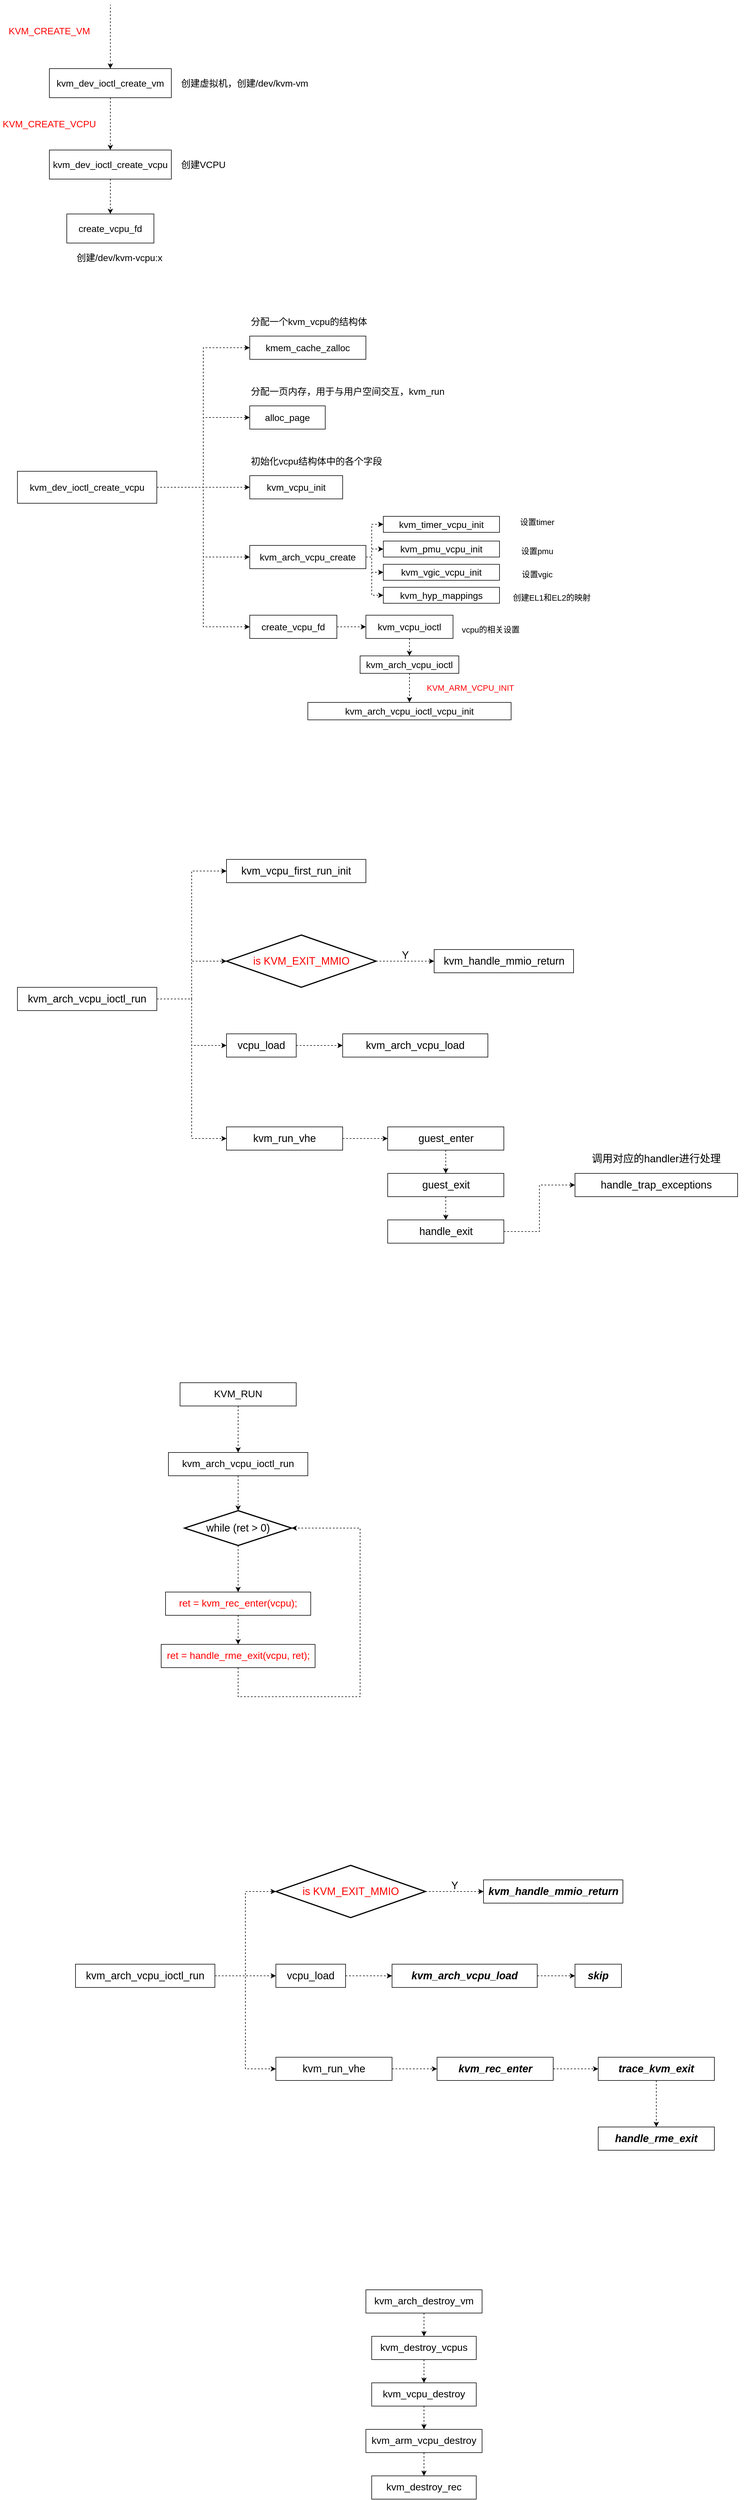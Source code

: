 <mxfile version="20.8.20" type="github">
  <diagram name="第 1 页" id="fEZX0kXtipA56TciqK5S">
    <mxGraphModel dx="1434" dy="764" grid="1" gridSize="10" guides="1" tooltips="1" connect="1" arrows="1" fold="1" page="1" pageScale="1" pageWidth="3300" pageHeight="4681" math="0" shadow="0">
      <root>
        <mxCell id="0" />
        <mxCell id="1" parent="0" />
        <mxCell id="gz_ho0c8wg7XdhOyV5uj-7" style="edgeStyle=orthogonalEdgeStyle;rounded=0;orthogonalLoop=1;jettySize=auto;html=1;exitX=0.5;exitY=1;exitDx=0;exitDy=0;entryX=0.5;entryY=0;entryDx=0;entryDy=0;dashed=1;fontSize=16;fontColor=#FF0000;" parent="1" source="gz_ho0c8wg7XdhOyV5uj-1" target="gz_ho0c8wg7XdhOyV5uj-4" edge="1">
          <mxGeometry relative="1" as="geometry" />
        </mxCell>
        <mxCell id="gz_ho0c8wg7XdhOyV5uj-8" style="edgeStyle=orthogonalEdgeStyle;rounded=0;orthogonalLoop=1;jettySize=auto;html=1;exitX=0.5;exitY=0;exitDx=0;exitDy=0;dashed=1;fontSize=16;fontColor=#FF0000;startArrow=classic;startFill=1;endArrow=none;endFill=0;" parent="1" source="gz_ho0c8wg7XdhOyV5uj-1" edge="1">
          <mxGeometry relative="1" as="geometry">
            <mxPoint x="440" y="150" as="targetPoint" />
          </mxGeometry>
        </mxCell>
        <mxCell id="gz_ho0c8wg7XdhOyV5uj-1" value="kvm_dev_ioctl_create_vm" style="rounded=0;whiteSpace=wrap;html=1;fontSize=16;" parent="1" vertex="1">
          <mxGeometry x="335" y="260" width="210" height="50" as="geometry" />
        </mxCell>
        <mxCell id="gz_ho0c8wg7XdhOyV5uj-3" value="KVM_CREATE_VM" style="text;html=1;strokeColor=none;fillColor=none;align=center;verticalAlign=middle;whiteSpace=wrap;rounded=0;fontSize=16;fontColor=#FF0000;" parent="1" vertex="1">
          <mxGeometry x="250" y="180" width="170" height="30" as="geometry" />
        </mxCell>
        <mxCell id="gz_ho0c8wg7XdhOyV5uj-6" style="edgeStyle=orthogonalEdgeStyle;rounded=0;orthogonalLoop=1;jettySize=auto;html=1;exitX=0.5;exitY=1;exitDx=0;exitDy=0;entryX=0.5;entryY=0;entryDx=0;entryDy=0;fontSize=16;fontColor=#FF0000;dashed=1;" parent="1" source="gz_ho0c8wg7XdhOyV5uj-4" target="gz_ho0c8wg7XdhOyV5uj-5" edge="1">
          <mxGeometry relative="1" as="geometry" />
        </mxCell>
        <mxCell id="gz_ho0c8wg7XdhOyV5uj-4" value="kvm_dev_ioctl_create_vcpu" style="rounded=0;whiteSpace=wrap;html=1;fontSize=16;" parent="1" vertex="1">
          <mxGeometry x="335" y="400" width="210" height="50" as="geometry" />
        </mxCell>
        <mxCell id="gz_ho0c8wg7XdhOyV5uj-5" value="create_vcpu_fd" style="rounded=0;whiteSpace=wrap;html=1;fontSize=16;" parent="1" vertex="1">
          <mxGeometry x="365" y="510" width="150" height="50" as="geometry" />
        </mxCell>
        <mxCell id="gz_ho0c8wg7XdhOyV5uj-10" value="KVM_CREATE_VCPU" style="text;html=1;strokeColor=none;fillColor=none;align=center;verticalAlign=middle;whiteSpace=wrap;rounded=0;fontSize=16;fontColor=#FF0000;" parent="1" vertex="1">
          <mxGeometry x="250" y="340" width="170" height="30" as="geometry" />
        </mxCell>
        <mxCell id="gz_ho0c8wg7XdhOyV5uj-11" value="创建虚拟机，创建/dev/kvm-vm" style="text;html=1;strokeColor=none;fillColor=none;align=left;verticalAlign=middle;whiteSpace=wrap;rounded=0;fontSize=16;fontColor=#000000;" parent="1" vertex="1">
          <mxGeometry x="560" y="270" width="280" height="30" as="geometry" />
        </mxCell>
        <mxCell id="gz_ho0c8wg7XdhOyV5uj-12" value="创建VCPU" style="text;html=1;strokeColor=none;fillColor=none;align=left;verticalAlign=middle;whiteSpace=wrap;rounded=0;fontSize=16;fontColor=#000000;" parent="1" vertex="1">
          <mxGeometry x="560" y="410" width="120" height="30" as="geometry" />
        </mxCell>
        <mxCell id="gz_ho0c8wg7XdhOyV5uj-13" value="创建/dev/kvm-vcpu:x" style="text;html=1;strokeColor=none;fillColor=none;align=left;verticalAlign=middle;whiteSpace=wrap;rounded=0;fontSize=16;fontColor=#000000;" parent="1" vertex="1">
          <mxGeometry x="380" y="570" width="160" height="30" as="geometry" />
        </mxCell>
        <mxCell id="gz_ho0c8wg7XdhOyV5uj-17" style="edgeStyle=orthogonalEdgeStyle;rounded=0;orthogonalLoop=1;jettySize=auto;html=1;exitX=1;exitY=0.5;exitDx=0;exitDy=0;entryX=0;entryY=0.5;entryDx=0;entryDy=0;dashed=1;fontSize=16;fontColor=#000000;startArrow=none;startFill=0;endArrow=classic;endFill=1;" parent="1" source="gz_ho0c8wg7XdhOyV5uj-14" target="gz_ho0c8wg7XdhOyV5uj-16" edge="1">
          <mxGeometry relative="1" as="geometry">
            <Array as="points">
              <mxPoint x="600" y="980" />
              <mxPoint x="600" y="740" />
            </Array>
          </mxGeometry>
        </mxCell>
        <mxCell id="gz_ho0c8wg7XdhOyV5uj-22" style="edgeStyle=orthogonalEdgeStyle;rounded=0;orthogonalLoop=1;jettySize=auto;html=1;exitX=1;exitY=0.5;exitDx=0;exitDy=0;entryX=0;entryY=0.5;entryDx=0;entryDy=0;dashed=1;fontSize=16;fontColor=#000000;startArrow=none;startFill=0;endArrow=classic;endFill=1;" parent="1" source="gz_ho0c8wg7XdhOyV5uj-14" target="gz_ho0c8wg7XdhOyV5uj-18" edge="1">
          <mxGeometry relative="1" as="geometry">
            <Array as="points">
              <mxPoint x="600" y="980" />
              <mxPoint x="600" y="860" />
            </Array>
          </mxGeometry>
        </mxCell>
        <mxCell id="gz_ho0c8wg7XdhOyV5uj-23" style="edgeStyle=orthogonalEdgeStyle;rounded=0;orthogonalLoop=1;jettySize=auto;html=1;exitX=1;exitY=0.5;exitDx=0;exitDy=0;entryX=0;entryY=0.5;entryDx=0;entryDy=0;dashed=1;fontSize=16;fontColor=#000000;startArrow=none;startFill=0;endArrow=classic;endFill=1;" parent="1" source="gz_ho0c8wg7XdhOyV5uj-14" target="gz_ho0c8wg7XdhOyV5uj-19" edge="1">
          <mxGeometry relative="1" as="geometry" />
        </mxCell>
        <mxCell id="gz_ho0c8wg7XdhOyV5uj-24" style="edgeStyle=orthogonalEdgeStyle;rounded=0;orthogonalLoop=1;jettySize=auto;html=1;exitX=1;exitY=0.5;exitDx=0;exitDy=0;entryX=0;entryY=0.5;entryDx=0;entryDy=0;dashed=1;fontSize=16;fontColor=#000000;startArrow=none;startFill=0;endArrow=classic;endFill=1;" parent="1" source="gz_ho0c8wg7XdhOyV5uj-14" target="gz_ho0c8wg7XdhOyV5uj-20" edge="1">
          <mxGeometry relative="1" as="geometry">
            <Array as="points">
              <mxPoint x="600" y="980" />
              <mxPoint x="600" y="1100" />
            </Array>
          </mxGeometry>
        </mxCell>
        <mxCell id="gz_ho0c8wg7XdhOyV5uj-25" style="edgeStyle=orthogonalEdgeStyle;rounded=0;orthogonalLoop=1;jettySize=auto;html=1;exitX=1;exitY=0.5;exitDx=0;exitDy=0;entryX=0;entryY=0.5;entryDx=0;entryDy=0;dashed=1;fontSize=16;fontColor=#000000;startArrow=none;startFill=0;endArrow=classic;endFill=1;" parent="1" source="gz_ho0c8wg7XdhOyV5uj-14" target="gz_ho0c8wg7XdhOyV5uj-21" edge="1">
          <mxGeometry relative="1" as="geometry">
            <Array as="points">
              <mxPoint x="600" y="980" />
              <mxPoint x="600" y="1220" />
            </Array>
          </mxGeometry>
        </mxCell>
        <mxCell id="gz_ho0c8wg7XdhOyV5uj-14" value="kvm_dev_ioctl_create_vcpu" style="rounded=0;whiteSpace=wrap;html=1;fontSize=16;" parent="1" vertex="1">
          <mxGeometry x="280" y="952.5" width="240" height="55" as="geometry" />
        </mxCell>
        <mxCell id="gz_ho0c8wg7XdhOyV5uj-16" value="kmem_cache_zalloc" style="rounded=0;whiteSpace=wrap;html=1;fontSize=16;fontColor=#000000;" parent="1" vertex="1">
          <mxGeometry x="680" y="720" width="200" height="40" as="geometry" />
        </mxCell>
        <mxCell id="gz_ho0c8wg7XdhOyV5uj-18" value="alloc_page" style="rounded=0;whiteSpace=wrap;html=1;fontSize=16;fontColor=#000000;" parent="1" vertex="1">
          <mxGeometry x="680" y="840" width="130" height="40" as="geometry" />
        </mxCell>
        <mxCell id="gz_ho0c8wg7XdhOyV5uj-19" value="kvm_vcpu_init" style="rounded=0;whiteSpace=wrap;html=1;fontSize=16;fontColor=#000000;" parent="1" vertex="1">
          <mxGeometry x="680" y="960" width="160" height="40" as="geometry" />
        </mxCell>
        <mxCell id="gz_ho0c8wg7XdhOyV5uj-39" style="edgeStyle=orthogonalEdgeStyle;rounded=0;orthogonalLoop=1;jettySize=auto;html=1;exitX=1;exitY=0.5;exitDx=0;exitDy=0;entryX=0;entryY=0.5;entryDx=0;entryDy=0;dashed=1;fontSize=16;fontColor=#000000;startArrow=none;startFill=0;endArrow=classic;endFill=1;" parent="1" source="gz_ho0c8wg7XdhOyV5uj-20" target="gz_ho0c8wg7XdhOyV5uj-30" edge="1">
          <mxGeometry relative="1" as="geometry">
            <Array as="points">
              <mxPoint x="890" y="1100" />
              <mxPoint x="890" y="1044" />
            </Array>
          </mxGeometry>
        </mxCell>
        <mxCell id="gz_ho0c8wg7XdhOyV5uj-40" style="edgeStyle=orthogonalEdgeStyle;rounded=0;orthogonalLoop=1;jettySize=auto;html=1;exitX=1;exitY=0.5;exitDx=0;exitDy=0;entryX=0;entryY=0.5;entryDx=0;entryDy=0;dashed=1;fontSize=16;fontColor=#000000;startArrow=none;startFill=0;endArrow=classic;endFill=1;" parent="1" source="gz_ho0c8wg7XdhOyV5uj-20" target="gz_ho0c8wg7XdhOyV5uj-34" edge="1">
          <mxGeometry relative="1" as="geometry">
            <Array as="points">
              <mxPoint x="890" y="1100" />
              <mxPoint x="890" y="1086" />
            </Array>
          </mxGeometry>
        </mxCell>
        <mxCell id="gz_ho0c8wg7XdhOyV5uj-41" style="edgeStyle=orthogonalEdgeStyle;rounded=0;orthogonalLoop=1;jettySize=auto;html=1;exitX=1;exitY=0.5;exitDx=0;exitDy=0;entryX=0;entryY=0.5;entryDx=0;entryDy=0;dashed=1;fontSize=16;fontColor=#000000;startArrow=none;startFill=0;endArrow=classic;endFill=1;" parent="1" source="gz_ho0c8wg7XdhOyV5uj-20" target="gz_ho0c8wg7XdhOyV5uj-35" edge="1">
          <mxGeometry relative="1" as="geometry">
            <Array as="points">
              <mxPoint x="890" y="1100" />
              <mxPoint x="890" y="1126" />
            </Array>
          </mxGeometry>
        </mxCell>
        <mxCell id="gz_ho0c8wg7XdhOyV5uj-42" style="edgeStyle=orthogonalEdgeStyle;rounded=0;orthogonalLoop=1;jettySize=auto;html=1;exitX=1;exitY=0.5;exitDx=0;exitDy=0;entryX=0;entryY=0.5;entryDx=0;entryDy=0;dashed=1;fontSize=16;fontColor=#000000;startArrow=none;startFill=0;endArrow=classic;endFill=1;" parent="1" source="gz_ho0c8wg7XdhOyV5uj-20" target="gz_ho0c8wg7XdhOyV5uj-36" edge="1">
          <mxGeometry relative="1" as="geometry">
            <Array as="points">
              <mxPoint x="890" y="1100" />
              <mxPoint x="890" y="1166" />
            </Array>
          </mxGeometry>
        </mxCell>
        <mxCell id="gz_ho0c8wg7XdhOyV5uj-20" value="kvm_arch_vcpu_create" style="rounded=0;whiteSpace=wrap;html=1;fontSize=16;fontColor=#000000;" parent="1" vertex="1">
          <mxGeometry x="680" y="1080" width="200" height="40" as="geometry" />
        </mxCell>
        <mxCell id="gz_ho0c8wg7XdhOyV5uj-51" style="edgeStyle=orthogonalEdgeStyle;rounded=0;orthogonalLoop=1;jettySize=auto;html=1;exitX=1;exitY=0.5;exitDx=0;exitDy=0;entryX=0;entryY=0.5;entryDx=0;entryDy=0;dashed=1;fontSize=14;fontColor=#000000;startArrow=none;startFill=0;endArrow=classic;endFill=1;" parent="1" source="gz_ho0c8wg7XdhOyV5uj-21" target="gz_ho0c8wg7XdhOyV5uj-47" edge="1">
          <mxGeometry relative="1" as="geometry" />
        </mxCell>
        <mxCell id="gz_ho0c8wg7XdhOyV5uj-21" value="create_vcpu_fd" style="rounded=0;whiteSpace=wrap;html=1;fontSize=16;fontColor=#000000;" parent="1" vertex="1">
          <mxGeometry x="680" y="1200" width="150" height="40" as="geometry" />
        </mxCell>
        <mxCell id="gz_ho0c8wg7XdhOyV5uj-26" value="分配一个kvm_vcpu的结构体" style="text;html=1;strokeColor=none;fillColor=none;align=left;verticalAlign=middle;whiteSpace=wrap;rounded=0;fontSize=16;fontColor=#000000;" parent="1" vertex="1">
          <mxGeometry x="680" y="680" width="250" height="30" as="geometry" />
        </mxCell>
        <mxCell id="gz_ho0c8wg7XdhOyV5uj-27" value="分配一页内存，用于与用户空间交互，kvm_run" style="text;html=1;strokeColor=none;fillColor=none;align=left;verticalAlign=middle;whiteSpace=wrap;rounded=0;fontSize=16;fontColor=#000000;" parent="1" vertex="1">
          <mxGeometry x="680" y="800" width="350" height="30" as="geometry" />
        </mxCell>
        <mxCell id="gz_ho0c8wg7XdhOyV5uj-29" value="初始化vcpu结构体中的各个字段" style="text;html=1;strokeColor=none;fillColor=none;align=left;verticalAlign=middle;whiteSpace=wrap;rounded=0;fontSize=16;fontColor=#000000;" parent="1" vertex="1">
          <mxGeometry x="680" y="920" width="250" height="30" as="geometry" />
        </mxCell>
        <mxCell id="gz_ho0c8wg7XdhOyV5uj-38" value="" style="group" parent="1" vertex="1" connectable="0">
          <mxGeometry x="910" y="1030" width="200" height="149.5" as="geometry" />
        </mxCell>
        <mxCell id="gz_ho0c8wg7XdhOyV5uj-30" value="kvm_timer_vcpu_init" style="rounded=0;whiteSpace=wrap;html=1;fontSize=16;fontColor=#000000;" parent="gz_ho0c8wg7XdhOyV5uj-38" vertex="1">
          <mxGeometry width="200" height="27.5" as="geometry" />
        </mxCell>
        <mxCell id="gz_ho0c8wg7XdhOyV5uj-34" value="kvm_pmu_vcpu_init" style="rounded=0;whiteSpace=wrap;html=1;fontSize=16;fontColor=#000000;" parent="gz_ho0c8wg7XdhOyV5uj-38" vertex="1">
          <mxGeometry y="42.5" width="200" height="27.5" as="geometry" />
        </mxCell>
        <mxCell id="gz_ho0c8wg7XdhOyV5uj-35" value="kvm_vgic_vcpu_init" style="rounded=0;whiteSpace=wrap;html=1;fontSize=16;fontColor=#000000;" parent="gz_ho0c8wg7XdhOyV5uj-38" vertex="1">
          <mxGeometry y="82.5" width="200" height="27.5" as="geometry" />
        </mxCell>
        <mxCell id="gz_ho0c8wg7XdhOyV5uj-36" value="kvm_hyp_mappings" style="rounded=0;whiteSpace=wrap;html=1;fontSize=16;fontColor=#000000;" parent="gz_ho0c8wg7XdhOyV5uj-38" vertex="1">
          <mxGeometry y="122" width="200" height="27.5" as="geometry" />
        </mxCell>
        <mxCell id="gz_ho0c8wg7XdhOyV5uj-43" value="设置timer" style="text;html=1;strokeColor=none;fillColor=none;align=center;verticalAlign=middle;whiteSpace=wrap;rounded=0;fontSize=14;fontColor=#000000;" parent="1" vertex="1">
          <mxGeometry x="1120" y="1030" width="110" height="20" as="geometry" />
        </mxCell>
        <mxCell id="gz_ho0c8wg7XdhOyV5uj-44" value="设置pmu" style="text;html=1;strokeColor=none;fillColor=none;align=center;verticalAlign=middle;whiteSpace=wrap;rounded=0;fontSize=14;fontColor=#000000;" parent="1" vertex="1">
          <mxGeometry x="1120" y="1080" width="110" height="20" as="geometry" />
        </mxCell>
        <mxCell id="gz_ho0c8wg7XdhOyV5uj-45" value="设置vgic" style="text;html=1;strokeColor=none;fillColor=none;align=center;verticalAlign=middle;whiteSpace=wrap;rounded=0;fontSize=14;fontColor=#000000;" parent="1" vertex="1">
          <mxGeometry x="1120" y="1120" width="110" height="20" as="geometry" />
        </mxCell>
        <mxCell id="gz_ho0c8wg7XdhOyV5uj-46" value="创建EL1和EL2的映射" style="text;html=1;strokeColor=none;fillColor=none;align=center;verticalAlign=middle;whiteSpace=wrap;rounded=0;fontSize=14;fontColor=#000000;" parent="1" vertex="1">
          <mxGeometry x="1120" y="1159.5" width="160" height="20" as="geometry" />
        </mxCell>
        <mxCell id="gz_ho0c8wg7XdhOyV5uj-52" style="edgeStyle=orthogonalEdgeStyle;rounded=0;orthogonalLoop=1;jettySize=auto;html=1;exitX=0.5;exitY=1;exitDx=0;exitDy=0;entryX=0.5;entryY=0;entryDx=0;entryDy=0;dashed=1;fontSize=14;fontColor=#000000;startArrow=none;startFill=0;endArrow=classic;endFill=1;" parent="1" source="gz_ho0c8wg7XdhOyV5uj-47" target="gz_ho0c8wg7XdhOyV5uj-48" edge="1">
          <mxGeometry relative="1" as="geometry" />
        </mxCell>
        <mxCell id="gz_ho0c8wg7XdhOyV5uj-47" value="kvm_vcpu_ioctl" style="rounded=0;whiteSpace=wrap;html=1;fontSize=16;fontColor=#000000;" parent="1" vertex="1">
          <mxGeometry x="880" y="1200" width="150" height="40" as="geometry" />
        </mxCell>
        <mxCell id="gz_ho0c8wg7XdhOyV5uj-53" style="edgeStyle=orthogonalEdgeStyle;rounded=0;orthogonalLoop=1;jettySize=auto;html=1;exitX=0.5;exitY=1;exitDx=0;exitDy=0;entryX=0.5;entryY=0;entryDx=0;entryDy=0;dashed=1;fontSize=14;fontColor=#000000;startArrow=none;startFill=0;endArrow=classic;endFill=1;" parent="1" source="gz_ho0c8wg7XdhOyV5uj-48" target="gz_ho0c8wg7XdhOyV5uj-50" edge="1">
          <mxGeometry relative="1" as="geometry" />
        </mxCell>
        <mxCell id="gz_ho0c8wg7XdhOyV5uj-48" value="kvm_arch_vcpu_ioctl" style="rounded=0;whiteSpace=wrap;html=1;fontSize=16;fontColor=#000000;" parent="1" vertex="1">
          <mxGeometry x="870" y="1270" width="170" height="30" as="geometry" />
        </mxCell>
        <mxCell id="gz_ho0c8wg7XdhOyV5uj-50" value="kvm_arch_vcpu_ioctl_vcpu_init" style="rounded=0;whiteSpace=wrap;html=1;fontSize=16;fontColor=#000000;" parent="1" vertex="1">
          <mxGeometry x="780" y="1350" width="350" height="30" as="geometry" />
        </mxCell>
        <mxCell id="gz_ho0c8wg7XdhOyV5uj-54" value="vcpu的相关设置" style="text;html=1;strokeColor=none;fillColor=none;align=center;verticalAlign=middle;whiteSpace=wrap;rounded=0;fontSize=14;fontColor=#000000;" parent="1" vertex="1">
          <mxGeometry x="1040" y="1210" width="110" height="30" as="geometry" />
        </mxCell>
        <mxCell id="gz_ho0c8wg7XdhOyV5uj-55" value="KVM_ARM_VCPU_INIT" style="text;html=1;strokeColor=none;fillColor=none;align=center;verticalAlign=middle;whiteSpace=wrap;rounded=0;fontSize=14;fontColor=#FF0000;" parent="1" vertex="1">
          <mxGeometry x="960" y="1310" width="200" height="30" as="geometry" />
        </mxCell>
        <mxCell id="gz_ho0c8wg7XdhOyV5uj-70" style="edgeStyle=orthogonalEdgeStyle;rounded=0;orthogonalLoop=1;jettySize=auto;html=1;exitX=1;exitY=0.5;exitDx=0;exitDy=0;entryX=0;entryY=0.5;entryDx=0;entryDy=0;dashed=1;fontSize=18;fontColor=#000000;startArrow=none;startFill=0;endArrow=classic;endFill=1;" parent="1" source="gz_ho0c8wg7XdhOyV5uj-57" target="gz_ho0c8wg7XdhOyV5uj-59" edge="1">
          <mxGeometry relative="1" as="geometry" />
        </mxCell>
        <mxCell id="gz_ho0c8wg7XdhOyV5uj-71" style="edgeStyle=orthogonalEdgeStyle;rounded=0;orthogonalLoop=1;jettySize=auto;html=1;exitX=1;exitY=0.5;exitDx=0;exitDy=0;entryX=0;entryY=0.5;entryDx=0;entryDy=0;entryPerimeter=0;dashed=1;fontSize=18;fontColor=#000000;startArrow=none;startFill=0;endArrow=classic;endFill=1;" parent="1" source="gz_ho0c8wg7XdhOyV5uj-57" target="gz_ho0c8wg7XdhOyV5uj-66" edge="1">
          <mxGeometry relative="1" as="geometry" />
        </mxCell>
        <mxCell id="gz_ho0c8wg7XdhOyV5uj-73" style="edgeStyle=orthogonalEdgeStyle;rounded=0;orthogonalLoop=1;jettySize=auto;html=1;exitX=1;exitY=0.5;exitDx=0;exitDy=0;entryX=0;entryY=0.5;entryDx=0;entryDy=0;dashed=1;fontSize=18;fontColor=#000000;startArrow=none;startFill=0;endArrow=classic;endFill=1;" parent="1" source="gz_ho0c8wg7XdhOyV5uj-57" target="gz_ho0c8wg7XdhOyV5uj-60" edge="1">
          <mxGeometry relative="1" as="geometry" />
        </mxCell>
        <mxCell id="gz_ho0c8wg7XdhOyV5uj-76" style="edgeStyle=orthogonalEdgeStyle;rounded=0;orthogonalLoop=1;jettySize=auto;html=1;exitX=1;exitY=0.5;exitDx=0;exitDy=0;entryX=0;entryY=0.5;entryDx=0;entryDy=0;dashed=1;fontSize=18;fontColor=#000000;startArrow=none;startFill=0;endArrow=classic;endFill=1;" parent="1" source="gz_ho0c8wg7XdhOyV5uj-57" target="gz_ho0c8wg7XdhOyV5uj-75" edge="1">
          <mxGeometry relative="1" as="geometry" />
        </mxCell>
        <mxCell id="gz_ho0c8wg7XdhOyV5uj-57" value="kvm_arch_vcpu_ioctl_run" style="rounded=0;whiteSpace=wrap;html=1;fontSize=18;" parent="1" vertex="1">
          <mxGeometry x="280" y="1840" width="240" height="40" as="geometry" />
        </mxCell>
        <mxCell id="gz_ho0c8wg7XdhOyV5uj-59" value="kvm_vcpu_first_run_init" style="rounded=0;whiteSpace=wrap;html=1;fontSize=18;" parent="1" vertex="1">
          <mxGeometry x="640" y="1620" width="240" height="40" as="geometry" />
        </mxCell>
        <mxCell id="gz_ho0c8wg7XdhOyV5uj-65" style="edgeStyle=orthogonalEdgeStyle;rounded=0;orthogonalLoop=1;jettySize=auto;html=1;exitX=1;exitY=0.5;exitDx=0;exitDy=0;entryX=0;entryY=0.5;entryDx=0;entryDy=0;dashed=1;fontSize=18;fontColor=#FF0000;startArrow=none;startFill=0;endArrow=classic;endFill=1;" parent="1" source="gz_ho0c8wg7XdhOyV5uj-60" target="gz_ho0c8wg7XdhOyV5uj-64" edge="1">
          <mxGeometry relative="1" as="geometry" />
        </mxCell>
        <mxCell id="gz_ho0c8wg7XdhOyV5uj-60" value="vcpu_load" style="rounded=0;whiteSpace=wrap;html=1;fontSize=18;" parent="1" vertex="1">
          <mxGeometry x="640" y="1920" width="120" height="40" as="geometry" />
        </mxCell>
        <mxCell id="gz_ho0c8wg7XdhOyV5uj-64" value="kvm_arch_vcpu_load" style="rounded=0;whiteSpace=wrap;html=1;fontSize=18;" parent="1" vertex="1">
          <mxGeometry x="840" y="1920" width="250" height="40" as="geometry" />
        </mxCell>
        <mxCell id="gz_ho0c8wg7XdhOyV5uj-68" style="edgeStyle=orthogonalEdgeStyle;rounded=0;orthogonalLoop=1;jettySize=auto;html=1;exitX=1;exitY=0.5;exitDx=0;exitDy=0;exitPerimeter=0;entryX=0;entryY=0.5;entryDx=0;entryDy=0;dashed=1;fontSize=18;fontColor=#FF0000;startArrow=none;startFill=0;endArrow=classic;endFill=1;" parent="1" source="gz_ho0c8wg7XdhOyV5uj-66" target="gz_ho0c8wg7XdhOyV5uj-67" edge="1">
          <mxGeometry relative="1" as="geometry" />
        </mxCell>
        <mxCell id="gz_ho0c8wg7XdhOyV5uj-66" value="is KVM_EXIT_MMIO" style="strokeWidth=2;html=1;shape=mxgraph.flowchart.decision;whiteSpace=wrap;fontSize=18;fontColor=#FF0000;fillColor=none;" parent="1" vertex="1">
          <mxGeometry x="640" y="1750" width="257.5" height="90" as="geometry" />
        </mxCell>
        <mxCell id="gz_ho0c8wg7XdhOyV5uj-67" value="kvm_handle_mmio_return" style="rounded=0;whiteSpace=wrap;html=1;fontSize=18;" parent="1" vertex="1">
          <mxGeometry x="997.5" y="1775" width="240" height="40" as="geometry" />
        </mxCell>
        <mxCell id="gz_ho0c8wg7XdhOyV5uj-69" value="Y" style="text;html=1;strokeColor=none;fillColor=none;align=center;verticalAlign=middle;whiteSpace=wrap;rounded=0;fontSize=18;fontColor=#000000;" parent="1" vertex="1">
          <mxGeometry x="917.5" y="1770" width="60" height="30" as="geometry" />
        </mxCell>
        <mxCell id="gz_ho0c8wg7XdhOyV5uj-79" style="edgeStyle=orthogonalEdgeStyle;rounded=0;orthogonalLoop=1;jettySize=auto;html=1;exitX=1;exitY=0.5;exitDx=0;exitDy=0;entryX=0;entryY=0.5;entryDx=0;entryDy=0;dashed=1;fontSize=18;fontColor=#000000;startArrow=none;startFill=0;endArrow=classic;endFill=1;" parent="1" source="gz_ho0c8wg7XdhOyV5uj-75" target="gz_ho0c8wg7XdhOyV5uj-77" edge="1">
          <mxGeometry relative="1" as="geometry" />
        </mxCell>
        <mxCell id="gz_ho0c8wg7XdhOyV5uj-75" value="kvm_run_vhe" style="rounded=0;whiteSpace=wrap;html=1;fontSize=18;" parent="1" vertex="1">
          <mxGeometry x="640" y="2080" width="200" height="40" as="geometry" />
        </mxCell>
        <mxCell id="gz_ho0c8wg7XdhOyV5uj-80" style="edgeStyle=orthogonalEdgeStyle;rounded=0;orthogonalLoop=1;jettySize=auto;html=1;exitX=0.5;exitY=1;exitDx=0;exitDy=0;dashed=1;fontSize=18;fontColor=#000000;startArrow=none;startFill=0;endArrow=classic;endFill=1;entryX=0.5;entryY=0;entryDx=0;entryDy=0;" parent="1" source="gz_ho0c8wg7XdhOyV5uj-77" target="gz_ho0c8wg7XdhOyV5uj-81" edge="1">
          <mxGeometry relative="1" as="geometry">
            <mxPoint x="1017.429" y="2190" as="targetPoint" />
          </mxGeometry>
        </mxCell>
        <mxCell id="gz_ho0c8wg7XdhOyV5uj-77" value="guest_enter" style="rounded=0;whiteSpace=wrap;html=1;fontSize=18;" parent="1" vertex="1">
          <mxGeometry x="917.5" y="2080" width="200" height="40" as="geometry" />
        </mxCell>
        <mxCell id="gz_ho0c8wg7XdhOyV5uj-83" style="edgeStyle=orthogonalEdgeStyle;rounded=0;orthogonalLoop=1;jettySize=auto;html=1;exitX=0.5;exitY=1;exitDx=0;exitDy=0;entryX=0.5;entryY=0;entryDx=0;entryDy=0;dashed=1;fontSize=18;fontColor=#000000;startArrow=none;startFill=0;endArrow=classic;endFill=1;" parent="1" source="gz_ho0c8wg7XdhOyV5uj-81" target="gz_ho0c8wg7XdhOyV5uj-82" edge="1">
          <mxGeometry relative="1" as="geometry" />
        </mxCell>
        <mxCell id="gz_ho0c8wg7XdhOyV5uj-81" value="guest_exit" style="rounded=0;whiteSpace=wrap;html=1;fontSize=18;" parent="1" vertex="1">
          <mxGeometry x="917.5" y="2160" width="200" height="40" as="geometry" />
        </mxCell>
        <mxCell id="gz_ho0c8wg7XdhOyV5uj-85" style="edgeStyle=orthogonalEdgeStyle;rounded=0;orthogonalLoop=1;jettySize=auto;html=1;exitX=1;exitY=0.5;exitDx=0;exitDy=0;entryX=0;entryY=0.5;entryDx=0;entryDy=0;dashed=1;fontSize=18;fontColor=#000000;startArrow=none;startFill=0;endArrow=classic;endFill=1;" parent="1" source="gz_ho0c8wg7XdhOyV5uj-82" target="gz_ho0c8wg7XdhOyV5uj-84" edge="1">
          <mxGeometry relative="1" as="geometry" />
        </mxCell>
        <mxCell id="gz_ho0c8wg7XdhOyV5uj-82" value="handle_exit" style="rounded=0;whiteSpace=wrap;html=1;fontSize=18;" parent="1" vertex="1">
          <mxGeometry x="917.5" y="2240" width="200" height="40" as="geometry" />
        </mxCell>
        <mxCell id="gz_ho0c8wg7XdhOyV5uj-84" value="handle_trap_exceptions" style="rounded=0;whiteSpace=wrap;html=1;fontSize=18;" parent="1" vertex="1">
          <mxGeometry x="1240" y="2160" width="280" height="40" as="geometry" />
        </mxCell>
        <mxCell id="gz_ho0c8wg7XdhOyV5uj-86" value="调用对应的handler进行处理" style="text;html=1;strokeColor=none;fillColor=none;align=center;verticalAlign=middle;whiteSpace=wrap;rounded=0;fontSize=18;fontColor=#000000;" parent="1" vertex="1">
          <mxGeometry x="1230" y="2120" width="300" height="30" as="geometry" />
        </mxCell>
        <mxCell id="BMl2VS96FbHSsvdATmZK-7" style="edgeStyle=orthogonalEdgeStyle;rounded=0;orthogonalLoop=1;jettySize=auto;html=1;exitX=0.5;exitY=1;exitDx=0;exitDy=0;dashed=1;fontSize=17;" edge="1" parent="1" source="BMl2VS96FbHSsvdATmZK-1" target="BMl2VS96FbHSsvdATmZK-6">
          <mxGeometry relative="1" as="geometry" />
        </mxCell>
        <mxCell id="BMl2VS96FbHSsvdATmZK-1" value="ret = kvm_rec_enter(vcpu);" style="rounded=0;whiteSpace=wrap;html=1;fontSize=17;fontColor=#FF0000;" vertex="1" parent="1">
          <mxGeometry x="535" y="2880" width="250.01" height="40" as="geometry" />
        </mxCell>
        <mxCell id="BMl2VS96FbHSsvdATmZK-9" style="edgeStyle=orthogonalEdgeStyle;rounded=0;orthogonalLoop=1;jettySize=auto;html=1;exitX=0.5;exitY=1;exitDx=0;exitDy=0;entryX=0.5;entryY=0;entryDx=0;entryDy=0;entryPerimeter=0;dashed=1;fontSize=17;" edge="1" parent="1" source="BMl2VS96FbHSsvdATmZK-2" target="BMl2VS96FbHSsvdATmZK-4">
          <mxGeometry relative="1" as="geometry" />
        </mxCell>
        <mxCell id="BMl2VS96FbHSsvdATmZK-2" value="kvm_arch_vcpu_ioctl_run" style="rounded=0;whiteSpace=wrap;html=1;fontSize=17;" vertex="1" parent="1">
          <mxGeometry x="540" y="2640" width="239.99" height="40" as="geometry" />
        </mxCell>
        <mxCell id="BMl2VS96FbHSsvdATmZK-10" style="edgeStyle=orthogonalEdgeStyle;rounded=0;orthogonalLoop=1;jettySize=auto;html=1;exitX=0.5;exitY=1;exitDx=0;exitDy=0;dashed=1;fontSize=17;fontColor=#000000;" edge="1" parent="1" source="BMl2VS96FbHSsvdATmZK-3" target="BMl2VS96FbHSsvdATmZK-2">
          <mxGeometry relative="1" as="geometry" />
        </mxCell>
        <mxCell id="BMl2VS96FbHSsvdATmZK-3" value="KVM_RUN" style="rounded=0;whiteSpace=wrap;html=1;fontSize=17;" vertex="1" parent="1">
          <mxGeometry x="560" y="2520" width="200" height="40" as="geometry" />
        </mxCell>
        <mxCell id="BMl2VS96FbHSsvdATmZK-5" style="edgeStyle=orthogonalEdgeStyle;rounded=0;orthogonalLoop=1;jettySize=auto;html=1;exitX=0.5;exitY=1;exitDx=0;exitDy=0;exitPerimeter=0;fontSize=17;dashed=1;" edge="1" parent="1" source="BMl2VS96FbHSsvdATmZK-4" target="BMl2VS96FbHSsvdATmZK-1">
          <mxGeometry relative="1" as="geometry" />
        </mxCell>
        <mxCell id="BMl2VS96FbHSsvdATmZK-4" value="while (ret &amp;gt; 0)" style="strokeWidth=2;html=1;shape=mxgraph.flowchart.decision;whiteSpace=wrap;fontSize=18;fontColor=#000000;fillColor=none;" vertex="1" parent="1">
          <mxGeometry x="567.81" y="2740" width="184.37" height="60" as="geometry" />
        </mxCell>
        <mxCell id="BMl2VS96FbHSsvdATmZK-8" style="edgeStyle=orthogonalEdgeStyle;rounded=0;orthogonalLoop=1;jettySize=auto;html=1;exitX=0.5;exitY=1;exitDx=0;exitDy=0;entryX=1;entryY=0.5;entryDx=0;entryDy=0;entryPerimeter=0;dashed=1;fontSize=17;" edge="1" parent="1" source="BMl2VS96FbHSsvdATmZK-6" target="BMl2VS96FbHSsvdATmZK-4">
          <mxGeometry relative="1" as="geometry">
            <Array as="points">
              <mxPoint x="660" y="3060" />
              <mxPoint x="870" y="3060" />
              <mxPoint x="870" y="2770" />
            </Array>
          </mxGeometry>
        </mxCell>
        <mxCell id="BMl2VS96FbHSsvdATmZK-6" value="ret = handle_rme_exit(vcpu, ret);" style="rounded=0;whiteSpace=wrap;html=1;fontSize=17;fontColor=#FF0000;" vertex="1" parent="1">
          <mxGeometry x="527.51" y="2970" width="265" height="40" as="geometry" />
        </mxCell>
        <mxCell id="BMl2VS96FbHSsvdATmZK-12" style="edgeStyle=orthogonalEdgeStyle;rounded=0;orthogonalLoop=1;jettySize=auto;html=1;exitX=1;exitY=0.5;exitDx=0;exitDy=0;entryX=0;entryY=0.5;entryDx=0;entryDy=0;entryPerimeter=0;dashed=1;fontSize=18;fontColor=#000000;startArrow=none;startFill=0;endArrow=classic;endFill=1;" edge="1" parent="1" source="BMl2VS96FbHSsvdATmZK-15" target="BMl2VS96FbHSsvdATmZK-21">
          <mxGeometry relative="1" as="geometry" />
        </mxCell>
        <mxCell id="BMl2VS96FbHSsvdATmZK-13" style="edgeStyle=orthogonalEdgeStyle;rounded=0;orthogonalLoop=1;jettySize=auto;html=1;exitX=1;exitY=0.5;exitDx=0;exitDy=0;entryX=0;entryY=0.5;entryDx=0;entryDy=0;dashed=1;fontSize=18;fontColor=#000000;startArrow=none;startFill=0;endArrow=classic;endFill=1;" edge="1" parent="1" source="BMl2VS96FbHSsvdATmZK-15" target="BMl2VS96FbHSsvdATmZK-18">
          <mxGeometry relative="1" as="geometry" />
        </mxCell>
        <mxCell id="BMl2VS96FbHSsvdATmZK-14" style="edgeStyle=orthogonalEdgeStyle;rounded=0;orthogonalLoop=1;jettySize=auto;html=1;exitX=1;exitY=0.5;exitDx=0;exitDy=0;entryX=0;entryY=0.5;entryDx=0;entryDy=0;dashed=1;fontSize=18;fontColor=#000000;startArrow=none;startFill=0;endArrow=classic;endFill=1;" edge="1" parent="1" source="BMl2VS96FbHSsvdATmZK-15" target="BMl2VS96FbHSsvdATmZK-25">
          <mxGeometry relative="1" as="geometry" />
        </mxCell>
        <mxCell id="BMl2VS96FbHSsvdATmZK-15" value="kvm_arch_vcpu_ioctl_run" style="rounded=0;whiteSpace=wrap;html=1;fontSize=18;" vertex="1" parent="1">
          <mxGeometry x="380" y="3520" width="240" height="40" as="geometry" />
        </mxCell>
        <mxCell id="BMl2VS96FbHSsvdATmZK-17" style="edgeStyle=orthogonalEdgeStyle;rounded=0;orthogonalLoop=1;jettySize=auto;html=1;exitX=1;exitY=0.5;exitDx=0;exitDy=0;entryX=0;entryY=0.5;entryDx=0;entryDy=0;dashed=1;fontSize=18;fontColor=#FF0000;startArrow=none;startFill=0;endArrow=classic;endFill=1;" edge="1" parent="1" source="BMl2VS96FbHSsvdATmZK-18" target="BMl2VS96FbHSsvdATmZK-19">
          <mxGeometry relative="1" as="geometry" />
        </mxCell>
        <mxCell id="BMl2VS96FbHSsvdATmZK-18" value="vcpu_load" style="rounded=0;whiteSpace=wrap;html=1;fontSize=18;" vertex="1" parent="1">
          <mxGeometry x="725" y="3520" width="120" height="40" as="geometry" />
        </mxCell>
        <mxCell id="BMl2VS96FbHSsvdATmZK-19" value="kvm_arch_vcpu_load" style="rounded=0;whiteSpace=wrap;html=1;fontSize=18;fontStyle=2" vertex="1" parent="1">
          <mxGeometry x="925" y="3520" width="250" height="40" as="geometry" />
        </mxCell>
        <mxCell id="BMl2VS96FbHSsvdATmZK-20" style="edgeStyle=orthogonalEdgeStyle;rounded=0;orthogonalLoop=1;jettySize=auto;html=1;exitX=1;exitY=0.5;exitDx=0;exitDy=0;exitPerimeter=0;entryX=0;entryY=0.5;entryDx=0;entryDy=0;dashed=1;fontSize=18;fontColor=#FF0000;startArrow=none;startFill=0;endArrow=classic;endFill=1;" edge="1" parent="1" source="BMl2VS96FbHSsvdATmZK-21" target="BMl2VS96FbHSsvdATmZK-22">
          <mxGeometry relative="1" as="geometry" />
        </mxCell>
        <mxCell id="BMl2VS96FbHSsvdATmZK-21" value="is KVM_EXIT_MMIO" style="strokeWidth=2;html=1;shape=mxgraph.flowchart.decision;whiteSpace=wrap;fontSize=18;fontColor=#FF0000;fillColor=none;" vertex="1" parent="1">
          <mxGeometry x="725" y="3350" width="257.5" height="90" as="geometry" />
        </mxCell>
        <mxCell id="BMl2VS96FbHSsvdATmZK-22" value="kvm_handle_mmio_return" style="rounded=0;whiteSpace=wrap;html=1;fontSize=18;fontStyle=2" vertex="1" parent="1">
          <mxGeometry x="1082.5" y="3375" width="240" height="40" as="geometry" />
        </mxCell>
        <mxCell id="BMl2VS96FbHSsvdATmZK-23" value="Y" style="text;html=1;strokeColor=none;fillColor=none;align=center;verticalAlign=middle;whiteSpace=wrap;rounded=0;fontSize=18;fontColor=#000000;" vertex="1" parent="1">
          <mxGeometry x="1002.5" y="3370" width="60" height="30" as="geometry" />
        </mxCell>
        <mxCell id="BMl2VS96FbHSsvdATmZK-24" style="edgeStyle=orthogonalEdgeStyle;rounded=0;orthogonalLoop=1;jettySize=auto;html=1;exitX=1;exitY=0.5;exitDx=0;exitDy=0;entryX=0;entryY=0.5;entryDx=0;entryDy=0;dashed=1;fontSize=18;fontColor=#000000;startArrow=none;startFill=0;endArrow=classic;endFill=1;" edge="1" parent="1" source="BMl2VS96FbHSsvdATmZK-25" target="BMl2VS96FbHSsvdATmZK-27">
          <mxGeometry relative="1" as="geometry" />
        </mxCell>
        <mxCell id="BMl2VS96FbHSsvdATmZK-25" value="kvm_run_vhe" style="rounded=0;whiteSpace=wrap;html=1;fontSize=18;" vertex="1" parent="1">
          <mxGeometry x="725" y="3680" width="200" height="40" as="geometry" />
        </mxCell>
        <mxCell id="BMl2VS96FbHSsvdATmZK-34" style="edgeStyle=orthogonalEdgeStyle;rounded=0;orthogonalLoop=1;jettySize=auto;html=1;exitX=1;exitY=0.5;exitDx=0;exitDy=0;dashed=1;fontSize=17;fontColor=#000000;entryX=0;entryY=0.5;entryDx=0;entryDy=0;" edge="1" parent="1" source="BMl2VS96FbHSsvdATmZK-27" target="BMl2VS96FbHSsvdATmZK-35">
          <mxGeometry relative="1" as="geometry">
            <mxPoint x="1280" y="3700" as="targetPoint" />
          </mxGeometry>
        </mxCell>
        <mxCell id="BMl2VS96FbHSsvdATmZK-27" value="kvm_rec_enter" style="rounded=0;whiteSpace=wrap;html=1;fontSize=18;fontStyle=3" vertex="1" parent="1">
          <mxGeometry x="1002.5" y="3680" width="200" height="40" as="geometry" />
        </mxCell>
        <mxCell id="BMl2VS96FbHSsvdATmZK-37" style="edgeStyle=orthogonalEdgeStyle;rounded=0;orthogonalLoop=1;jettySize=auto;html=1;exitX=0.5;exitY=1;exitDx=0;exitDy=0;entryX=0.5;entryY=0;entryDx=0;entryDy=0;dashed=1;fontSize=17;fontColor=#000000;" edge="1" parent="1" source="BMl2VS96FbHSsvdATmZK-35" target="BMl2VS96FbHSsvdATmZK-36">
          <mxGeometry relative="1" as="geometry" />
        </mxCell>
        <mxCell id="BMl2VS96FbHSsvdATmZK-35" value="trace_kvm_exit" style="rounded=0;whiteSpace=wrap;html=1;fontSize=18;fontStyle=3" vertex="1" parent="1">
          <mxGeometry x="1280" y="3680" width="200" height="40" as="geometry" />
        </mxCell>
        <mxCell id="BMl2VS96FbHSsvdATmZK-36" value="handle_rme_exit" style="rounded=0;whiteSpace=wrap;html=1;fontSize=18;fontStyle=3" vertex="1" parent="1">
          <mxGeometry x="1280" y="3800" width="200" height="40" as="geometry" />
        </mxCell>
        <mxCell id="BMl2VS96FbHSsvdATmZK-38" value="kvm_handle_mmio_return" style="rounded=0;whiteSpace=wrap;html=1;fontSize=18;fontStyle=3" vertex="1" parent="1">
          <mxGeometry x="1082.5" y="3375" width="240" height="40" as="geometry" />
        </mxCell>
        <mxCell id="BMl2VS96FbHSsvdATmZK-42" style="edgeStyle=orthogonalEdgeStyle;rounded=0;orthogonalLoop=1;jettySize=auto;html=1;exitX=1;exitY=0.5;exitDx=0;exitDy=0;entryX=0;entryY=0.5;entryDx=0;entryDy=0;dashed=1;fontSize=17;fontColor=#000000;" edge="1" parent="1" source="BMl2VS96FbHSsvdATmZK-39" target="BMl2VS96FbHSsvdATmZK-41">
          <mxGeometry relative="1" as="geometry" />
        </mxCell>
        <mxCell id="BMl2VS96FbHSsvdATmZK-39" value="kvm_arch_vcpu_load" style="rounded=0;whiteSpace=wrap;html=1;fontSize=18;fontStyle=3" vertex="1" parent="1">
          <mxGeometry x="925" y="3520" width="250" height="40" as="geometry" />
        </mxCell>
        <mxCell id="BMl2VS96FbHSsvdATmZK-41" value="skip" style="rounded=0;whiteSpace=wrap;html=1;fontSize=18;fontStyle=3" vertex="1" parent="1">
          <mxGeometry x="1240" y="3520" width="80" height="40" as="geometry" />
        </mxCell>
        <mxCell id="BMl2VS96FbHSsvdATmZK-43" value="kvm_destroy_rec" style="rounded=0;whiteSpace=wrap;html=1;labelBackgroundColor=#FFFFFF;fontSize=17;fontColor=#000000;" vertex="1" parent="1">
          <mxGeometry x="890" y="4400" width="180" height="40" as="geometry" />
        </mxCell>
        <mxCell id="BMl2VS96FbHSsvdATmZK-54" style="edgeStyle=orthogonalEdgeStyle;rounded=0;orthogonalLoop=1;jettySize=auto;html=1;exitX=0.5;exitY=1;exitDx=0;exitDy=0;dashed=1;fontSize=17;fontColor=#000000;" edge="1" parent="1" source="BMl2VS96FbHSsvdATmZK-44" target="BMl2VS96FbHSsvdATmZK-43">
          <mxGeometry relative="1" as="geometry" />
        </mxCell>
        <mxCell id="BMl2VS96FbHSsvdATmZK-44" value="kvm_arm_vcpu_destroy" style="rounded=0;whiteSpace=wrap;html=1;labelBackgroundColor=#FFFFFF;fontSize=17;fontColor=#000000;" vertex="1" parent="1">
          <mxGeometry x="879.99" y="4320" width="200.01" height="40" as="geometry" />
        </mxCell>
        <mxCell id="BMl2VS96FbHSsvdATmZK-53" style="edgeStyle=orthogonalEdgeStyle;rounded=0;orthogonalLoop=1;jettySize=auto;html=1;exitX=0.5;exitY=1;exitDx=0;exitDy=0;entryX=0.5;entryY=0;entryDx=0;entryDy=0;dashed=1;fontSize=17;fontColor=#000000;" edge="1" parent="1" source="BMl2VS96FbHSsvdATmZK-45" target="BMl2VS96FbHSsvdATmZK-44">
          <mxGeometry relative="1" as="geometry" />
        </mxCell>
        <mxCell id="BMl2VS96FbHSsvdATmZK-45" value="kvm_vcpu_destroy" style="rounded=0;whiteSpace=wrap;html=1;labelBackgroundColor=#FFFFFF;fontSize=17;fontColor=#000000;" vertex="1" parent="1">
          <mxGeometry x="890" y="4240" width="180" height="40" as="geometry" />
        </mxCell>
        <mxCell id="BMl2VS96FbHSsvdATmZK-51" style="edgeStyle=orthogonalEdgeStyle;rounded=0;orthogonalLoop=1;jettySize=auto;html=1;exitX=0.5;exitY=1;exitDx=0;exitDy=0;dashed=1;fontSize=17;fontColor=#000000;" edge="1" parent="1" source="BMl2VS96FbHSsvdATmZK-47" target="BMl2VS96FbHSsvdATmZK-48">
          <mxGeometry relative="1" as="geometry" />
        </mxCell>
        <mxCell id="BMl2VS96FbHSsvdATmZK-47" value="kvm_arch_destroy_vm" style="rounded=0;whiteSpace=wrap;html=1;labelBackgroundColor=#FFFFFF;fontSize=17;fontColor=#000000;" vertex="1" parent="1">
          <mxGeometry x="880" y="4080" width="200.01" height="40" as="geometry" />
        </mxCell>
        <mxCell id="BMl2VS96FbHSsvdATmZK-52" style="edgeStyle=orthogonalEdgeStyle;rounded=0;orthogonalLoop=1;jettySize=auto;html=1;exitX=0.5;exitY=1;exitDx=0;exitDy=0;dashed=1;fontSize=17;fontColor=#000000;" edge="1" parent="1" source="BMl2VS96FbHSsvdATmZK-48" target="BMl2VS96FbHSsvdATmZK-45">
          <mxGeometry relative="1" as="geometry" />
        </mxCell>
        <mxCell id="BMl2VS96FbHSsvdATmZK-48" value="kvm_destroy_vcpus" style="rounded=0;whiteSpace=wrap;html=1;labelBackgroundColor=#FFFFFF;fontSize=17;fontColor=#000000;" vertex="1" parent="1">
          <mxGeometry x="890" y="4160" width="180" height="40" as="geometry" />
        </mxCell>
      </root>
    </mxGraphModel>
  </diagram>
</mxfile>
